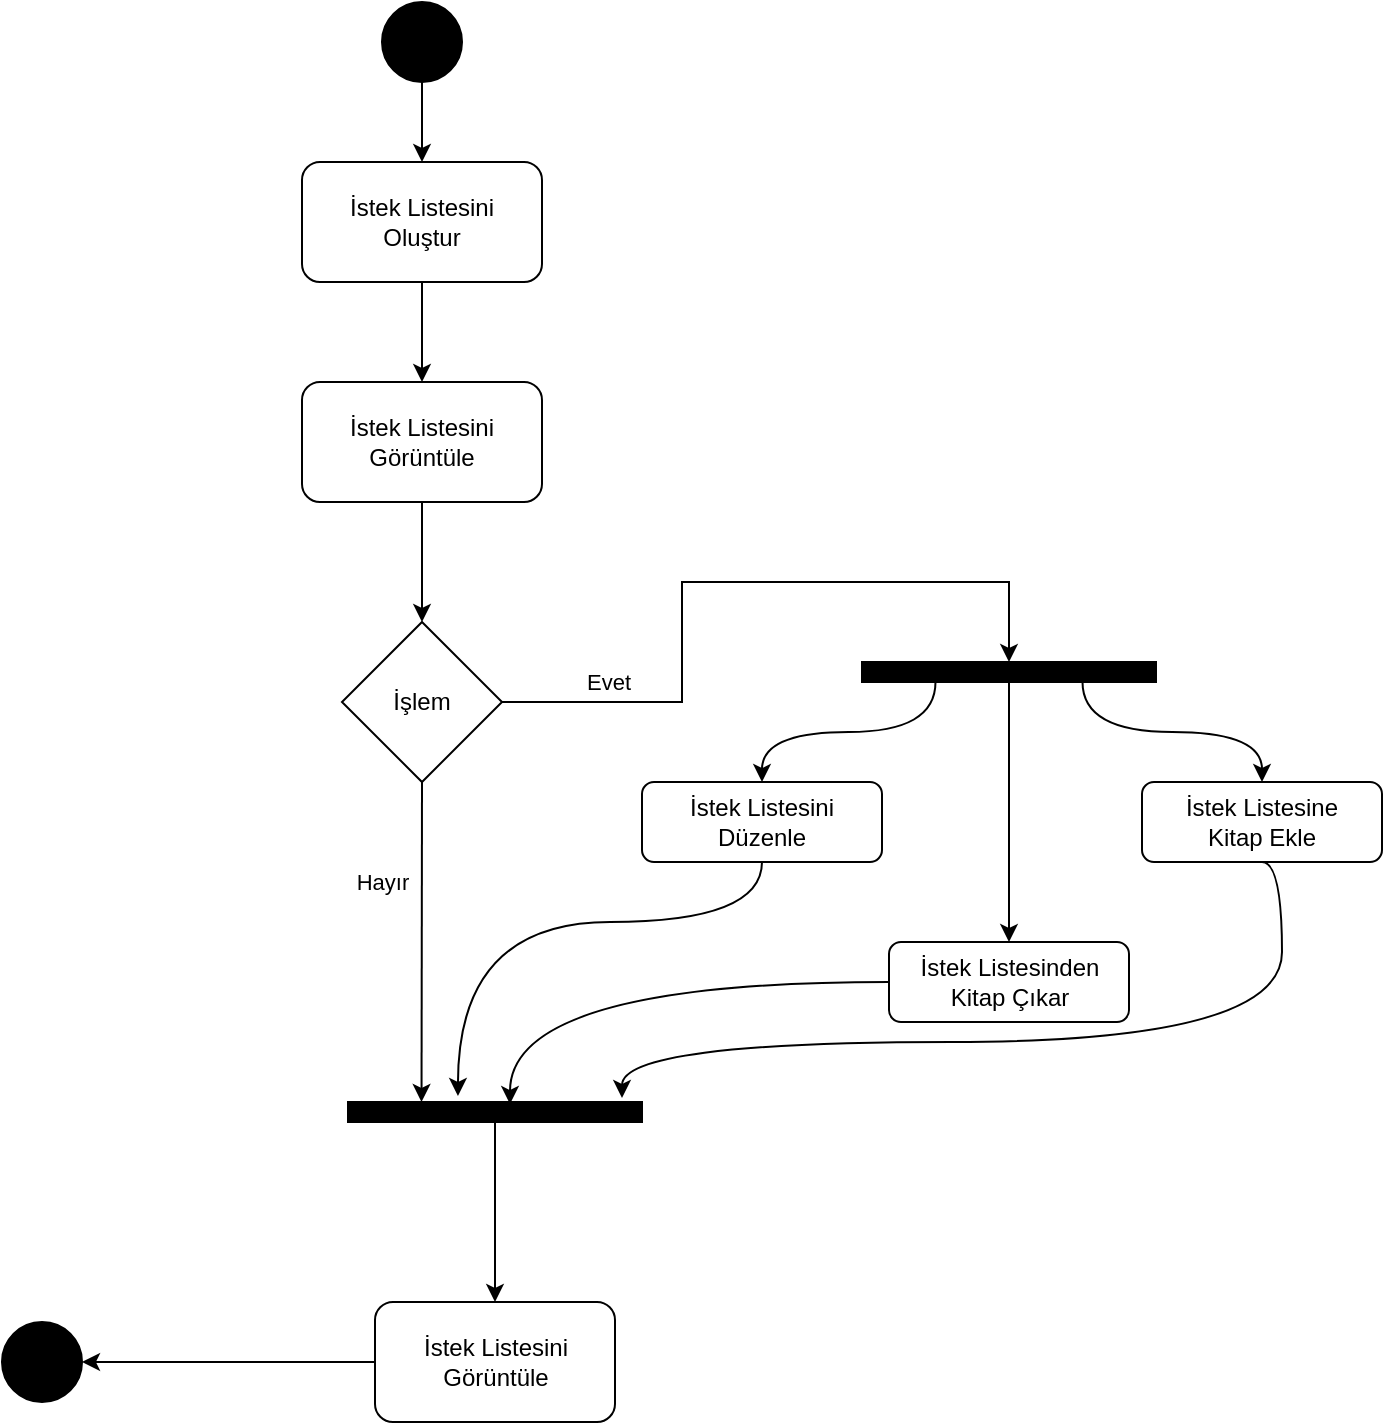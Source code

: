<mxfile version="14.7.3" type="github">
  <diagram name="Page-1" id="0783ab3e-0a74-02c8-0abd-f7b4e66b4bec">
    <mxGraphModel dx="946" dy="645" grid="1" gridSize="10" guides="1" tooltips="1" connect="1" arrows="1" fold="1" page="1" pageScale="1" pageWidth="850" pageHeight="1100" background="none" math="0" shadow="0">
      <root>
        <mxCell id="0" />
        <mxCell id="1" parent="0" />
        <mxCell id="xLJIOm62wg1Ltep4KZY7-4" style="edgeStyle=orthogonalEdgeStyle;rounded=0;orthogonalLoop=1;jettySize=auto;html=1;exitX=0.5;exitY=1;exitDx=0;exitDy=0;entryX=0.5;entryY=0;entryDx=0;entryDy=0;" edge="1" parent="1" source="60571a20871a0731-4" target="xLJIOm62wg1Ltep4KZY7-3">
          <mxGeometry relative="1" as="geometry" />
        </mxCell>
        <mxCell id="60571a20871a0731-4" value="" style="ellipse;whiteSpace=wrap;html=1;rounded=0;shadow=0;comic=0;labelBackgroundColor=none;strokeWidth=1;fillColor=#000000;fontFamily=Verdana;fontSize=12;align=center;" parent="1" vertex="1">
          <mxGeometry x="310" y="100" width="40" height="40" as="geometry" />
        </mxCell>
        <mxCell id="xLJIOm62wg1Ltep4KZY7-2" value="" style="ellipse;whiteSpace=wrap;html=1;rounded=0;shadow=0;comic=0;labelBackgroundColor=none;strokeWidth=1;fillColor=#000000;fontFamily=Verdana;fontSize=12;align=center;" vertex="1" parent="1">
          <mxGeometry x="120" y="760" width="40" height="40" as="geometry" />
        </mxCell>
        <mxCell id="xLJIOm62wg1Ltep4KZY7-6" style="edgeStyle=orthogonalEdgeStyle;rounded=0;orthogonalLoop=1;jettySize=auto;html=1;exitX=0.5;exitY=1;exitDx=0;exitDy=0;entryX=0.5;entryY=0;entryDx=0;entryDy=0;" edge="1" parent="1" source="xLJIOm62wg1Ltep4KZY7-3" target="xLJIOm62wg1Ltep4KZY7-5">
          <mxGeometry relative="1" as="geometry" />
        </mxCell>
        <mxCell id="xLJIOm62wg1Ltep4KZY7-3" value="İstek Listesini&lt;br&gt;Oluştur" style="rounded=1;whiteSpace=wrap;html=1;" vertex="1" parent="1">
          <mxGeometry x="270" y="180" width="120" height="60" as="geometry" />
        </mxCell>
        <mxCell id="xLJIOm62wg1Ltep4KZY7-8" style="edgeStyle=orthogonalEdgeStyle;rounded=0;orthogonalLoop=1;jettySize=auto;html=1;exitX=0.5;exitY=1;exitDx=0;exitDy=0;" edge="1" parent="1" source="xLJIOm62wg1Ltep4KZY7-5" target="xLJIOm62wg1Ltep4KZY7-7">
          <mxGeometry relative="1" as="geometry" />
        </mxCell>
        <mxCell id="xLJIOm62wg1Ltep4KZY7-5" value="İstek Listesini&lt;br&gt;Görüntüle" style="rounded=1;whiteSpace=wrap;html=1;" vertex="1" parent="1">
          <mxGeometry x="270" y="290" width="120" height="60" as="geometry" />
        </mxCell>
        <mxCell id="xLJIOm62wg1Ltep4KZY7-10" style="edgeStyle=orthogonalEdgeStyle;rounded=0;orthogonalLoop=1;jettySize=auto;html=1;exitX=1;exitY=0.5;exitDx=0;exitDy=0;entryX=0.5;entryY=0;entryDx=0;entryDy=0;" edge="1" parent="1" source="xLJIOm62wg1Ltep4KZY7-7" target="xLJIOm62wg1Ltep4KZY7-9">
          <mxGeometry relative="1" as="geometry" />
        </mxCell>
        <mxCell id="xLJIOm62wg1Ltep4KZY7-11" value="Evet" style="edgeLabel;html=1;align=center;verticalAlign=middle;resizable=0;points=[];" vertex="1" connectable="0" parent="xLJIOm62wg1Ltep4KZY7-10">
          <mxGeometry x="-0.094" relative="1" as="geometry">
            <mxPoint x="-47" y="50" as="offset" />
          </mxGeometry>
        </mxCell>
        <mxCell id="xLJIOm62wg1Ltep4KZY7-19" value="Hayır" style="edgeStyle=orthogonalEdgeStyle;curved=1;orthogonalLoop=1;jettySize=auto;html=1;exitX=0.5;exitY=1;exitDx=0;exitDy=0;entryX=0.25;entryY=0;entryDx=0;entryDy=0;" edge="1" parent="1" source="xLJIOm62wg1Ltep4KZY7-7" target="xLJIOm62wg1Ltep4KZY7-18">
          <mxGeometry x="-0.376" y="-20" relative="1" as="geometry">
            <mxPoint as="offset" />
          </mxGeometry>
        </mxCell>
        <mxCell id="xLJIOm62wg1Ltep4KZY7-7" value="İşlem" style="rhombus;whiteSpace=wrap;html=1;" vertex="1" parent="1">
          <mxGeometry x="290" y="410" width="80" height="80" as="geometry" />
        </mxCell>
        <mxCell id="xLJIOm62wg1Ltep4KZY7-15" style="edgeStyle=orthogonalEdgeStyle;orthogonalLoop=1;jettySize=auto;html=1;exitX=0.25;exitY=1;exitDx=0;exitDy=0;entryX=0.5;entryY=0;entryDx=0;entryDy=0;curved=1;" edge="1" parent="1" source="xLJIOm62wg1Ltep4KZY7-9" target="xLJIOm62wg1Ltep4KZY7-12">
          <mxGeometry relative="1" as="geometry" />
        </mxCell>
        <mxCell id="xLJIOm62wg1Ltep4KZY7-16" style="edgeStyle=orthogonalEdgeStyle;curved=1;orthogonalLoop=1;jettySize=auto;html=1;exitX=0.5;exitY=1;exitDx=0;exitDy=0;entryX=0.5;entryY=0;entryDx=0;entryDy=0;" edge="1" parent="1" source="xLJIOm62wg1Ltep4KZY7-9" target="xLJIOm62wg1Ltep4KZY7-13">
          <mxGeometry relative="1" as="geometry" />
        </mxCell>
        <mxCell id="xLJIOm62wg1Ltep4KZY7-17" style="edgeStyle=orthogonalEdgeStyle;curved=1;orthogonalLoop=1;jettySize=auto;html=1;exitX=0.75;exitY=1;exitDx=0;exitDy=0;entryX=0.5;entryY=0;entryDx=0;entryDy=0;" edge="1" parent="1" source="xLJIOm62wg1Ltep4KZY7-9" target="xLJIOm62wg1Ltep4KZY7-14">
          <mxGeometry relative="1" as="geometry" />
        </mxCell>
        <mxCell id="xLJIOm62wg1Ltep4KZY7-9" value="" style="whiteSpace=wrap;html=1;rounded=0;shadow=0;comic=0;labelBackgroundColor=none;strokeWidth=1;fontFamily=Verdana;fontSize=12;align=center;rotation=0;fillColor=#000000;" vertex="1" parent="1">
          <mxGeometry x="550" y="430" width="147" height="10" as="geometry" />
        </mxCell>
        <mxCell id="xLJIOm62wg1Ltep4KZY7-22" style="edgeStyle=orthogonalEdgeStyle;curved=1;orthogonalLoop=1;jettySize=auto;html=1;exitX=0.5;exitY=1;exitDx=0;exitDy=0;entryX=0.374;entryY=-0.3;entryDx=0;entryDy=0;entryPerimeter=0;" edge="1" parent="1" source="xLJIOm62wg1Ltep4KZY7-12" target="xLJIOm62wg1Ltep4KZY7-18">
          <mxGeometry relative="1" as="geometry">
            <Array as="points">
              <mxPoint x="500" y="560" />
              <mxPoint x="348" y="560" />
            </Array>
          </mxGeometry>
        </mxCell>
        <mxCell id="xLJIOm62wg1Ltep4KZY7-12" value="İstek Listesini&lt;br&gt;Düzenle" style="rounded=1;whiteSpace=wrap;html=1;" vertex="1" parent="1">
          <mxGeometry x="440" y="490" width="120" height="40" as="geometry" />
        </mxCell>
        <mxCell id="xLJIOm62wg1Ltep4KZY7-25" style="edgeStyle=orthogonalEdgeStyle;curved=1;orthogonalLoop=1;jettySize=auto;html=1;exitX=0;exitY=0.5;exitDx=0;exitDy=0;entryX=0.551;entryY=0.1;entryDx=0;entryDy=0;entryPerimeter=0;strokeColor=#000000;" edge="1" parent="1" source="xLJIOm62wg1Ltep4KZY7-13" target="xLJIOm62wg1Ltep4KZY7-18">
          <mxGeometry relative="1" as="geometry" />
        </mxCell>
        <mxCell id="xLJIOm62wg1Ltep4KZY7-13" value="İstek Listesinden&lt;br&gt;Kitap Çıkar" style="rounded=1;whiteSpace=wrap;html=1;" vertex="1" parent="1">
          <mxGeometry x="563.5" y="570" width="120" height="40" as="geometry" />
        </mxCell>
        <mxCell id="xLJIOm62wg1Ltep4KZY7-26" style="edgeStyle=orthogonalEdgeStyle;curved=1;orthogonalLoop=1;jettySize=auto;html=1;exitX=0.5;exitY=1;exitDx=0;exitDy=0;entryX=0.932;entryY=-0.2;entryDx=0;entryDy=0;entryPerimeter=0;strokeColor=#000000;" edge="1" parent="1" source="xLJIOm62wg1Ltep4KZY7-14" target="xLJIOm62wg1Ltep4KZY7-18">
          <mxGeometry relative="1" as="geometry">
            <Array as="points">
              <mxPoint x="760" y="530" />
              <mxPoint x="760" y="620" />
              <mxPoint x="430" y="620" />
            </Array>
          </mxGeometry>
        </mxCell>
        <mxCell id="xLJIOm62wg1Ltep4KZY7-14" value="İstek Listesine&lt;br&gt;Kitap Ekle" style="rounded=1;whiteSpace=wrap;html=1;" vertex="1" parent="1">
          <mxGeometry x="690" y="490" width="120" height="40" as="geometry" />
        </mxCell>
        <mxCell id="xLJIOm62wg1Ltep4KZY7-21" style="edgeStyle=orthogonalEdgeStyle;curved=1;orthogonalLoop=1;jettySize=auto;html=1;exitX=0.5;exitY=1;exitDx=0;exitDy=0;entryX=0.5;entryY=0;entryDx=0;entryDy=0;" edge="1" parent="1" source="xLJIOm62wg1Ltep4KZY7-18" target="xLJIOm62wg1Ltep4KZY7-20">
          <mxGeometry relative="1" as="geometry" />
        </mxCell>
        <mxCell id="xLJIOm62wg1Ltep4KZY7-18" value="" style="whiteSpace=wrap;html=1;rounded=0;shadow=0;comic=0;labelBackgroundColor=none;strokeWidth=1;fontFamily=Verdana;fontSize=12;align=center;rotation=0;fillColor=#000000;" vertex="1" parent="1">
          <mxGeometry x="293" y="650" width="147" height="10" as="geometry" />
        </mxCell>
        <mxCell id="xLJIOm62wg1Ltep4KZY7-27" style="edgeStyle=orthogonalEdgeStyle;curved=1;orthogonalLoop=1;jettySize=auto;html=1;exitX=0;exitY=0.5;exitDx=0;exitDy=0;entryX=1;entryY=0.5;entryDx=0;entryDy=0;strokeColor=#000000;" edge="1" parent="1" source="xLJIOm62wg1Ltep4KZY7-20" target="xLJIOm62wg1Ltep4KZY7-2">
          <mxGeometry relative="1" as="geometry" />
        </mxCell>
        <mxCell id="xLJIOm62wg1Ltep4KZY7-20" value="İstek Listesini&lt;br&gt;Görüntüle" style="rounded=1;whiteSpace=wrap;html=1;" vertex="1" parent="1">
          <mxGeometry x="306.5" y="750" width="120" height="60" as="geometry" />
        </mxCell>
      </root>
    </mxGraphModel>
  </diagram>
</mxfile>
